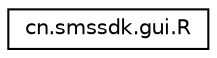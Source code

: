 digraph "类继承关系图"
{
 // LATEX_PDF_SIZE
  edge [fontname="Helvetica",fontsize="10",labelfontname="Helvetica",labelfontsize="10"];
  node [fontname="Helvetica",fontsize="10",shape=record];
  rankdir="LR";
  Node0 [label="cn.smssdk.gui.R",height=0.2,width=0.4,color="black", fillcolor="white", style="filled",URL="$classcn_1_1smssdk_1_1gui_1_1_r.html",tooltip=" "];
}
